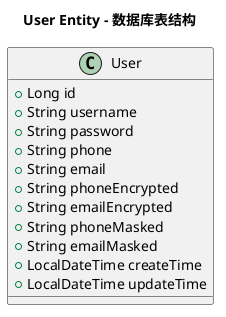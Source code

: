 @startuml
' User entity class diagram
title User Entity - 数据库表结构
class User {
  +Long id
  +String username
  +String password
  +String phone
  +String email
  +String phoneEncrypted
  +String emailEncrypted
  +String phoneMasked
  +String emailMasked
  +LocalDateTime createTime
  +LocalDateTime updateTime
}
@enduml